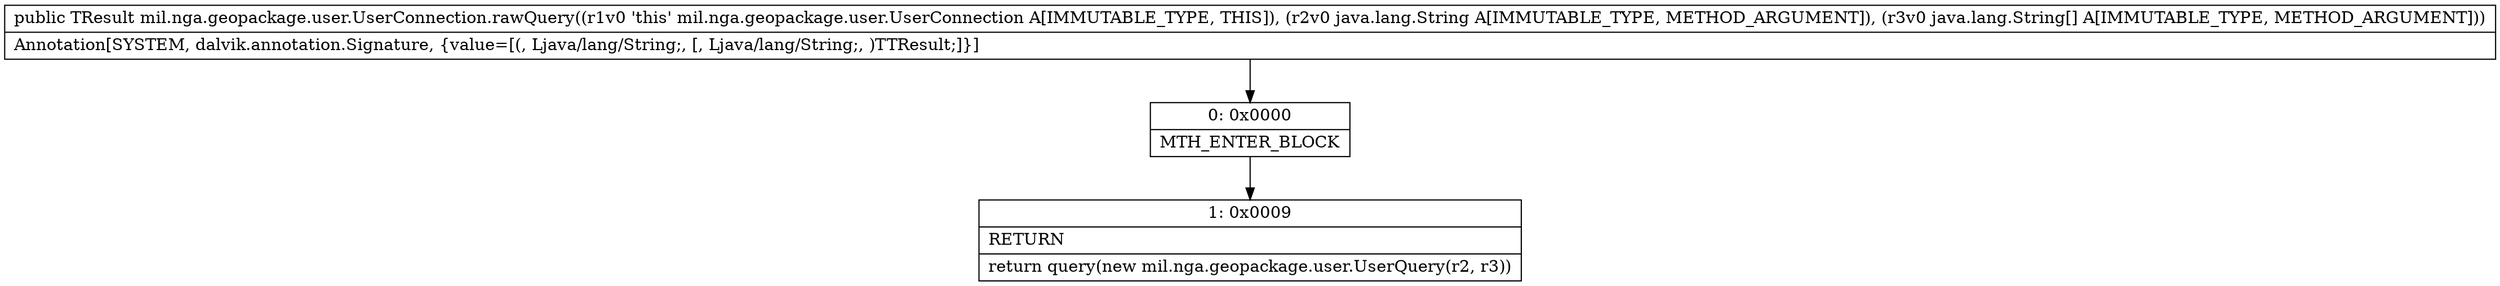 digraph "CFG formil.nga.geopackage.user.UserConnection.rawQuery(Ljava\/lang\/String;[Ljava\/lang\/String;)Lmil\/nga\/geopackage\/user\/UserCursor;" {
Node_0 [shape=record,label="{0\:\ 0x0000|MTH_ENTER_BLOCK\l}"];
Node_1 [shape=record,label="{1\:\ 0x0009|RETURN\l|return query(new mil.nga.geopackage.user.UserQuery(r2, r3))\l}"];
MethodNode[shape=record,label="{public TResult mil.nga.geopackage.user.UserConnection.rawQuery((r1v0 'this' mil.nga.geopackage.user.UserConnection A[IMMUTABLE_TYPE, THIS]), (r2v0 java.lang.String A[IMMUTABLE_TYPE, METHOD_ARGUMENT]), (r3v0 java.lang.String[] A[IMMUTABLE_TYPE, METHOD_ARGUMENT]))  | Annotation[SYSTEM, dalvik.annotation.Signature, \{value=[(, Ljava\/lang\/String;, [, Ljava\/lang\/String;, )TTResult;]\}]\l}"];
MethodNode -> Node_0;
Node_0 -> Node_1;
}

